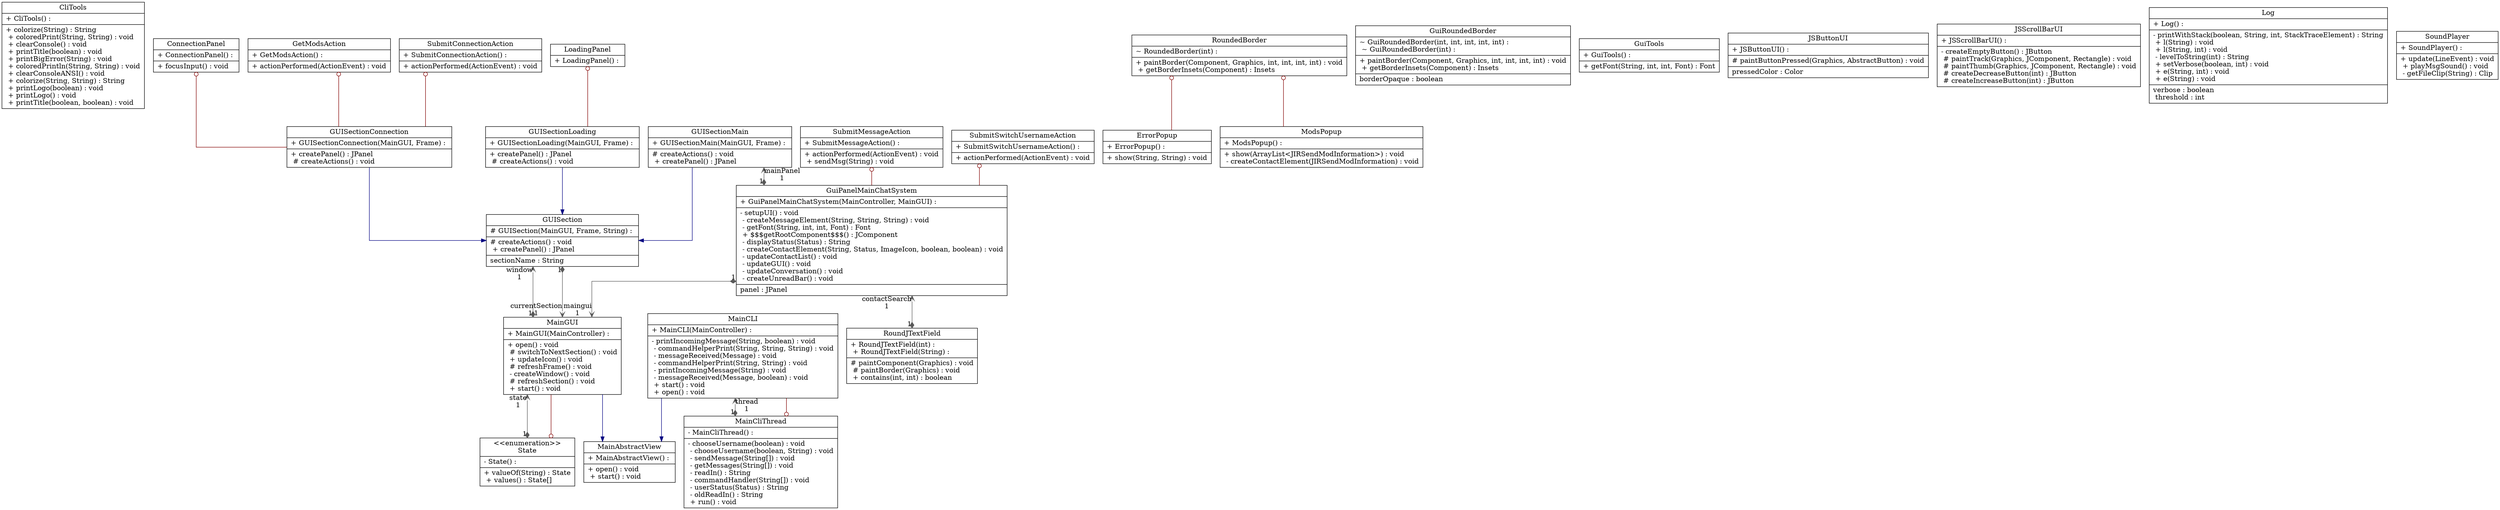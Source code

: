 digraph "JIRSendApp" {

splines  = ortho;
fontname = "Inconsolata";

node [colorscheme = ylgnbu4];
edge [colorscheme = dark28, dir = both];

CliTools                   [shape = record, label = "{ CliTools | + CliTools() : \l|+ colorize(String) : String\l + coloredPrint(String, String) : void\l + clearConsole() : void\l + printTitle(boolean) : void\l + printBigError(String) : void\l + coloredPrintln(String, String) : void\l + clearConsoleANSI() : void\l + colorize(String, String) : String\l + printLogo(boolean) : void\l + printLogo() : void\l + printTitle(boolean, boolean) : void\l }"];
ConnectionPanel            [shape = record, label = "{ ConnectionPanel | + ConnectionPanel() : \l|+ focusInput() : void\l }"];
ErrorPopup                 [shape = record, label = "{ ErrorPopup | + ErrorPopup() : \l|+ show(String, String) : void\l }"];
GUISection                 [shape = record, label = "{ GUISection | # GUISection(MainGUI, Frame, String) : \l|# createActions() : void\l + createPanel() : JPanel\l| sectionName : String\l }"];
GUISectionConnection       [shape = record, label = "{ GUISectionConnection | + GUISectionConnection(MainGUI, Frame) : \l|+ createPanel() : JPanel\l # createActions() : void\l }"];
GUISectionLoading          [shape = record, label = "{ GUISectionLoading | + GUISectionLoading(MainGUI, Frame) : \l|+ createPanel() : JPanel\l # createActions() : void\l }"];
GUISectionMain             [shape = record, label = "{ GUISectionMain | + GUISectionMain(MainGUI, Frame) : \l|# createActions() : void\l + createPanel() : JPanel\l }"];
GetModsAction              [shape = record, label = "{ GetModsAction | + GetModsAction() : \l|+ actionPerformed(ActionEvent) : void\l }"];
GuiPanelMainChatSystem     [shape = record, label = "{ GuiPanelMainChatSystem | + GuiPanelMainChatSystem(MainController, MainGUI) : \l|- setupUI() : void\l - createMessageElement(String, String, String) : void\l - getFont(String, int, int, Font) : Font\l + $$$getRootComponent$$$() : JComponent\l - displayStatus(Status) : String\l - createContactElement(String, Status, ImageIcon, boolean, boolean) : void\l - updateContactList() : void\l - updateGUI() : void\l - updateConversation() : void\l - createUnreadBar() : void\l| panel : JPanel\l }"];
GuiRoundedBorder           [shape = record, label = "{ GuiRoundedBorder | ~ GuiRoundedBorder(int, int, int, int, int) : \l ~ GuiRoundedBorder(int) : \l|+ paintBorder(Component, Graphics, int, int, int, int) : void\l + getBorderInsets(Component) : Insets\l| borderOpaque : boolean\l }"];
GuiTools                   [shape = record, label = "{ GuiTools | + GuiTools() : \l|+ getFont(String, int, int, Font) : Font\l }"];
JSButtonUI                 [shape = record, label = "{ JSButtonUI | + JSButtonUI() : \l|# paintButtonPressed(Graphics, AbstractButton) : void\l| pressedColor : Color\l }"];
JSScrollBarUI              [shape = record, label = "{ JSScrollBarUI | + JSScrollBarUI() : \l|- createEmptyButton() : JButton\l # paintTrack(Graphics, JComponent, Rectangle) : void\l # paintThumb(Graphics, JComponent, Rectangle) : void\l # createDecreaseButton(int) : JButton\l # createIncreaseButton(int) : JButton\l }"];
LoadingPanel               [shape = record, label = "{ LoadingPanel | + LoadingPanel() : \l }"];
Log                        [shape = record, label = "{ Log | + Log() : \l|- printWithStack(boolean, String, int, StackTraceElement) : String\l + l(String) : void\l + l(String, int) : void\l - levelToString(int) : String\l + setVerbose(boolean, int) : void\l + e(String, int) : void\l + e(String) : void\l| verbose : boolean\l  threshold : int\l }"];
MainAbstractView           [shape = record, label = "{ MainAbstractView | + MainAbstractView() : \l|+ open() : void\l + start() : void\l }"];
MainCLI                    [shape = record, label = "{ MainCLI | + MainCLI(MainController) : \l|- printIncomingMessage(String, boolean) : void\l - commandHelperPrint(String, String, String) : void\l - messageReceived(Message) : void\l - commandHelperPrint(String, String) : void\l - printIncomingMessage(String) : void\l - messageReceived(Message, boolean) : void\l + start() : void\l + open() : void\l }"];
MainCliThread              [shape = record, label = "{ MainCliThread | - MainCliThread() : \l|- chooseUsername(boolean) : void\l - chooseUsername(boolean, String) : void\l - sendMessage(String[]) : void\l - getMessages(String[]) : void\l - readIn() : String\l - commandHandler(String[]) : void\l - userStatus(Status) : String\l - oldReadIn() : String\l + run() : void\l }"];
MainGUI                    [shape = record, label = "{ MainGUI | + MainGUI(MainController) : \l|+ open() : void\l # switchToNextSection() : void\l + updateIcon() : void\l # refreshFrame() : void\l - createWindow() : void\l # refreshSection() : void\l + start() : void\l }"];
ModsPopup                  [shape = record, label = "{ ModsPopup | + ModsPopup() : \l|+ show(ArrayList\<JIRSendModInformation\>) : void\l - createContactElement(JIRSendModInformation) : void\l }"];
RoundJTextField            [shape = record, label = "{ RoundJTextField | + RoundJTextField(int) : \l + RoundJTextField(String) : \l|# paintComponent(Graphics) : void\l # paintBorder(Graphics) : void\l + contains(int, int) : boolean\l }"];
RoundedBorder              [shape = record, label = "{ RoundedBorder | ~ RoundedBorder(int) : \l|+ getBorderInsets(Component) : Insets\l + paintBorder(Component, Graphics, int, int, int, int) : void\l }"];
RoundedBorder              [shape = record, label = "{ RoundedBorder | ~ RoundedBorder(int) : \l|+ paintBorder(Component, Graphics, int, int, int, int) : void\l + getBorderInsets(Component) : Insets\l }"];
SoundPlayer                [shape = record, label = "{ SoundPlayer | + SoundPlayer() : \l|+ update(LineEvent) : void\l + playMsgSound() : void\l - getFileClip(String) : Clip\l }"];
State                      [shape = record, label = "{ \<\<enumeration\>\>\nState | - State() : \l|+ valueOf(String) : State\l + values() : State[]\l }"];
SubmitConnectionAction     [shape = record, label = "{ SubmitConnectionAction | + SubmitConnectionAction() : \l|+ actionPerformed(ActionEvent) : void\l }"];
SubmitMessageAction        [shape = record, label = "{ SubmitMessageAction | + SubmitMessageAction() : \l|+ actionPerformed(ActionEvent) : void\l + sendMsg(String) : void\l }"];
SubmitSwitchUsernameAction [shape = record, label = "{ SubmitSwitchUsernameAction | + SubmitSwitchUsernameAction() : \l|+ actionPerformed(ActionEvent) : void\l }"];

ConnectionPanel            -> GUISectionConnection       [color = "#820000", style = solid , arrowtail = odot    , arrowhead = none    , taillabel = "", label = "", headlabel = ""];
GUISection                 -> MainGUI                    [color = "#595959", style = solid , arrowtail = diamond , arrowhead = vee     , taillabel = "1", label = "", headlabel = "window\n1"];
GUISectionConnection       -> GUISection                 [color = "#000082", style = solid , arrowtail = none    , arrowhead = normal  , taillabel = "", label = "", headlabel = ""];
GUISectionLoading          -> GUISection                 [color = "#000082", style = solid , arrowtail = none    , arrowhead = normal  , taillabel = "", label = "", headlabel = ""];
GUISectionMain             -> GUISection                 [color = "#000082", style = solid , arrowtail = none    , arrowhead = normal  , taillabel = "", label = "", headlabel = ""];
GUISectionMain             -> GuiPanelMainChatSystem     [color = "#595959", style = solid , arrowtail = diamond , arrowhead = vee     , taillabel = "1", label = "", headlabel = "mainPanel\n1"];
GetModsAction              -> GUISectionConnection       [color = "#820000", style = solid , arrowtail = odot    , arrowhead = none    , taillabel = "", label = "", headlabel = ""];
GuiPanelMainChatSystem     -> MainGUI                    [color = "#595959", style = solid , arrowtail = diamond , arrowhead = vee     , taillabel = "1", label = "", headlabel = "maingui\n1"];
GuiPanelMainChatSystem     -> RoundJTextField            [color = "#595959", style = solid , arrowtail = diamond , arrowhead = vee     , taillabel = "1", label = "", headlabel = "contactSearch\n1"];
LoadingPanel               -> GUISectionLoading          [color = "#820000", style = solid , arrowtail = odot    , arrowhead = none    , taillabel = "", label = "", headlabel = ""];
MainCLI                    -> MainAbstractView           [color = "#000082", style = solid , arrowtail = none    , arrowhead = normal  , taillabel = "", label = "", headlabel = ""];
MainCLI                    -> MainCliThread              [color = "#595959", style = solid , arrowtail = diamond , arrowhead = vee     , taillabel = "1", label = "", headlabel = "thread\n1"];
MainCliThread              -> MainCLI                    [color = "#820000", style = solid , arrowtail = odot    , arrowhead = none    , taillabel = "", label = "", headlabel = ""];
MainGUI                    -> GUISection                 [color = "#595959", style = solid , arrowtail = diamond , arrowhead = vee     , taillabel = "1", label = "", headlabel = "currentSection\n1"];
MainGUI                    -> MainAbstractView           [color = "#000082", style = solid , arrowtail = none    , arrowhead = normal  , taillabel = "", label = "", headlabel = ""];
MainGUI                    -> State                      [color = "#595959", style = solid , arrowtail = diamond , arrowhead = vee     , taillabel = "1", label = "", headlabel = "state\n1"];
RoundedBorder              -> ErrorPopup                 [color = "#820000", style = solid , arrowtail = odot    , arrowhead = none    , taillabel = "", label = "", headlabel = ""];
RoundedBorder              -> ModsPopup                  [color = "#820000", style = solid , arrowtail = odot    , arrowhead = none    , taillabel = "", label = "", headlabel = ""];
State                      -> MainGUI                    [color = "#820000", style = solid , arrowtail = odot    , arrowhead = none    , taillabel = "", label = "", headlabel = ""];
SubmitConnectionAction     -> GUISectionConnection       [color = "#820000", style = solid , arrowtail = odot    , arrowhead = none    , taillabel = "", label = "", headlabel = ""];
SubmitMessageAction        -> GuiPanelMainChatSystem     [color = "#820000", style = solid , arrowtail = odot    , arrowhead = none    , taillabel = "", label = "", headlabel = ""];
SubmitSwitchUsernameAction -> GuiPanelMainChatSystem     [color = "#820000", style = solid , arrowtail = odot    , arrowhead = none    , taillabel = "", label = "", headlabel = ""];

}
